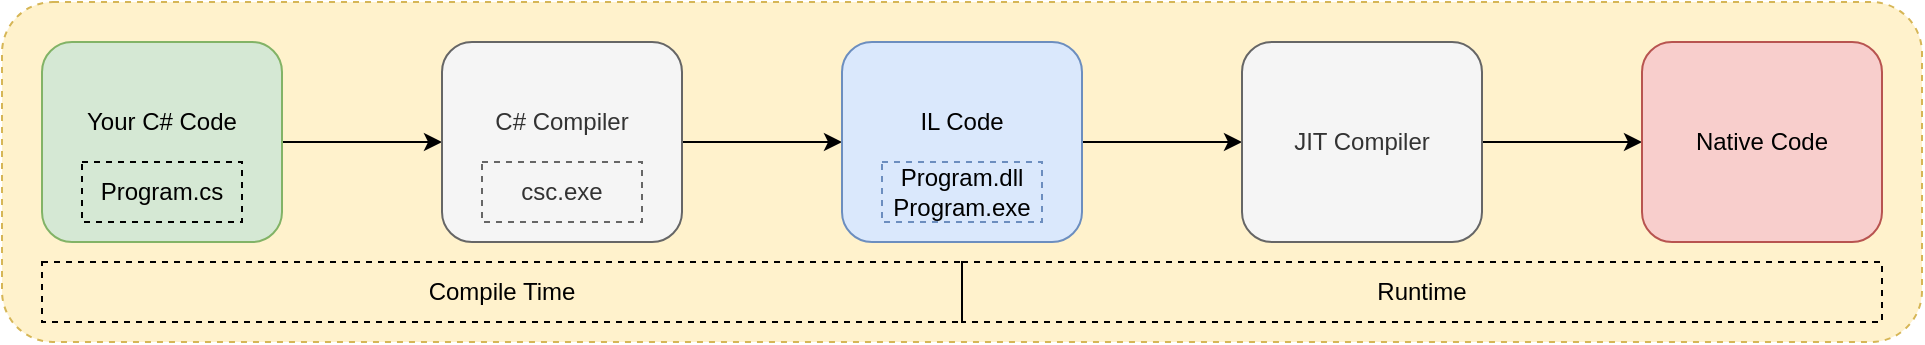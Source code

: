 <mxfile version="15.4.0" type="device"><diagram id="m9xhJVjth2OpeGT-nzw4" name="第 1 页"><mxGraphModel dx="1072" dy="832" grid="1" gridSize="10" guides="1" tooltips="1" connect="1" arrows="1" fold="1" page="1" pageScale="1" pageWidth="827" pageHeight="1169" math="0" shadow="0"><root><mxCell id="0"/><mxCell id="1" parent="0"/><mxCell id="Oudoa___Ad2oi2-smFKW-30" value="" style="rounded=1;whiteSpace=wrap;html=1;dashed=1;strokeColor=#d6b656;fillColor=#fff2cc;" vertex="1" parent="1"><mxGeometry x="20" y="240" width="960" height="170" as="geometry"/></mxCell><mxCell id="Oudoa___Ad2oi2-smFKW-29" style="edgeStyle=orthogonalEdgeStyle;rounded=0;orthogonalLoop=1;jettySize=auto;html=1;exitX=1;exitY=0.5;exitDx=0;exitDy=0;entryX=0;entryY=0.5;entryDx=0;entryDy=0;" edge="1" parent="1" source="Oudoa___Ad2oi2-smFKW-1" target="Oudoa___Ad2oi2-smFKW-5"><mxGeometry relative="1" as="geometry"/></mxCell><mxCell id="Oudoa___Ad2oi2-smFKW-1" value="" style="rounded=1;whiteSpace=wrap;html=1;fillColor=#d5e8d4;strokeColor=#82b366;" vertex="1" parent="1"><mxGeometry x="40" y="260" width="120" height="100" as="geometry"/></mxCell><mxCell id="Oudoa___Ad2oi2-smFKW-3" value="Program.cs" style="rounded=0;whiteSpace=wrap;html=1;fillColor=#d5e8d4;strokeColor=#000000;dashed=1;" vertex="1" parent="1"><mxGeometry x="60" y="320" width="80" height="30" as="geometry"/></mxCell><mxCell id="Oudoa___Ad2oi2-smFKW-4" value="Your C# Code" style="rounded=0;whiteSpace=wrap;html=1;dashed=1;strokeColor=none;fillColor=none;" vertex="1" parent="1"><mxGeometry x="50" y="270" width="100" height="60" as="geometry"/></mxCell><mxCell id="Oudoa___Ad2oi2-smFKW-24" style="edgeStyle=orthogonalEdgeStyle;rounded=0;orthogonalLoop=1;jettySize=auto;html=1;exitX=1;exitY=0.5;exitDx=0;exitDy=0;entryX=0;entryY=0.5;entryDx=0;entryDy=0;" edge="1" parent="1" source="Oudoa___Ad2oi2-smFKW-5" target="Oudoa___Ad2oi2-smFKW-10"><mxGeometry relative="1" as="geometry"/></mxCell><mxCell id="Oudoa___Ad2oi2-smFKW-5" value="" style="rounded=1;whiteSpace=wrap;html=1;fillColor=#f5f5f5;strokeColor=#666666;fontColor=#333333;" vertex="1" parent="1"><mxGeometry x="240" y="260" width="120" height="100" as="geometry"/></mxCell><mxCell id="Oudoa___Ad2oi2-smFKW-7" value="C#&amp;nbsp;Compiler" style="rounded=0;whiteSpace=wrap;dashed=1;strokeColor=none;fillColor=#f5f5f5;fontStyle=0;html=1;fontColor=#333333;" vertex="1" parent="1"><mxGeometry x="250" y="270" width="100" height="60" as="geometry"/></mxCell><mxCell id="Oudoa___Ad2oi2-smFKW-6" value="csc.exe" style="rounded=0;whiteSpace=wrap;html=1;fillColor=#f5f5f5;strokeColor=#666666;dashed=1;fontColor=#333333;" vertex="1" parent="1"><mxGeometry x="260" y="320" width="80" height="30" as="geometry"/></mxCell><mxCell id="Oudoa___Ad2oi2-smFKW-27" style="edgeStyle=orthogonalEdgeStyle;rounded=0;orthogonalLoop=1;jettySize=auto;html=1;exitX=1;exitY=0.5;exitDx=0;exitDy=0;" edge="1" parent="1" source="Oudoa___Ad2oi2-smFKW-10" target="Oudoa___Ad2oi2-smFKW-14"><mxGeometry relative="1" as="geometry"/></mxCell><mxCell id="Oudoa___Ad2oi2-smFKW-10" value="" style="rounded=1;whiteSpace=wrap;html=1;fillColor=#dae8fc;strokeColor=#6c8ebf;" vertex="1" parent="1"><mxGeometry x="440" y="260" width="120" height="100" as="geometry"/></mxCell><mxCell id="Oudoa___Ad2oi2-smFKW-12" value="IL Code" style="rounded=0;whiteSpace=wrap;html=1;dashed=1;strokeColor=none;fillColor=#dae8fc;" vertex="1" parent="1"><mxGeometry x="455" y="270" width="90" height="60" as="geometry"/></mxCell><mxCell id="Oudoa___Ad2oi2-smFKW-11" value="Program.dll&lt;br&gt;Program.exe" style="rounded=0;whiteSpace=wrap;html=1;fillColor=#dae8fc;strokeColor=#6c8ebf;dashed=1;" vertex="1" parent="1"><mxGeometry x="460" y="320" width="80" height="30" as="geometry"/></mxCell><mxCell id="Oudoa___Ad2oi2-smFKW-23" style="edgeStyle=orthogonalEdgeStyle;rounded=0;orthogonalLoop=1;jettySize=auto;html=1;exitX=1;exitY=0.5;exitDx=0;exitDy=0;entryX=0;entryY=0.5;entryDx=0;entryDy=0;" edge="1" parent="1" source="Oudoa___Ad2oi2-smFKW-14" target="Oudoa___Ad2oi2-smFKW-20"><mxGeometry relative="1" as="geometry"/></mxCell><mxCell id="Oudoa___Ad2oi2-smFKW-14" value="" style="rounded=1;whiteSpace=wrap;html=1;fillColor=#f5f5f5;strokeColor=#666666;fontColor=#333333;" vertex="1" parent="1"><mxGeometry x="640" y="260" width="120" height="100" as="geometry"/></mxCell><mxCell id="Oudoa___Ad2oi2-smFKW-15" value="JIT Compiler" style="rounded=0;whiteSpace=wrap;dashed=1;strokeColor=none;fillColor=#f5f5f5;fontStyle=0;html=1;fontColor=#333333;" vertex="1" parent="1"><mxGeometry x="650" y="280" width="100" height="60" as="geometry"/></mxCell><mxCell id="Oudoa___Ad2oi2-smFKW-20" value="" style="rounded=1;whiteSpace=wrap;html=1;fillColor=#f8cecc;strokeColor=#b85450;" vertex="1" parent="1"><mxGeometry x="840" y="260" width="120" height="100" as="geometry"/></mxCell><mxCell id="Oudoa___Ad2oi2-smFKW-21" value="Native Code" style="rounded=0;whiteSpace=wrap;dashed=1;strokeColor=none;fillColor=#f8cecc;fontStyle=0;html=1;" vertex="1" parent="1"><mxGeometry x="850" y="280" width="100" height="60" as="geometry"/></mxCell><mxCell id="Oudoa___Ad2oi2-smFKW-31" value="Compile Time" style="rounded=0;whiteSpace=wrap;html=1;dashed=1;strokeColor=#000000;fillColor=none;" vertex="1" parent="1"><mxGeometry x="40" y="370" width="460" height="30" as="geometry"/></mxCell><mxCell id="Oudoa___Ad2oi2-smFKW-32" value="Runtime" style="rounded=0;whiteSpace=wrap;html=1;dashed=1;strokeColor=#000000;fillColor=none;" vertex="1" parent="1"><mxGeometry x="500" y="370" width="460" height="30" as="geometry"/></mxCell></root></mxGraphModel></diagram></mxfile>